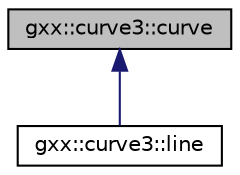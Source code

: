 digraph "gxx::curve3::curve"
{
  edge [fontname="Helvetica",fontsize="10",labelfontname="Helvetica",labelfontsize="10"];
  node [fontname="Helvetica",fontsize="10",shape=record];
  Node1 [label="gxx::curve3::curve",height=0.2,width=0.4,color="black", fillcolor="grey75", style="filled", fontcolor="black"];
  Node1 -> Node2 [dir="back",color="midnightblue",fontsize="10",style="solid"];
  Node2 [label="gxx::curve3::line",height=0.2,width=0.4,color="black", fillcolor="white", style="filled",URL="$classgxx_1_1curve3_1_1line.html"];
}
